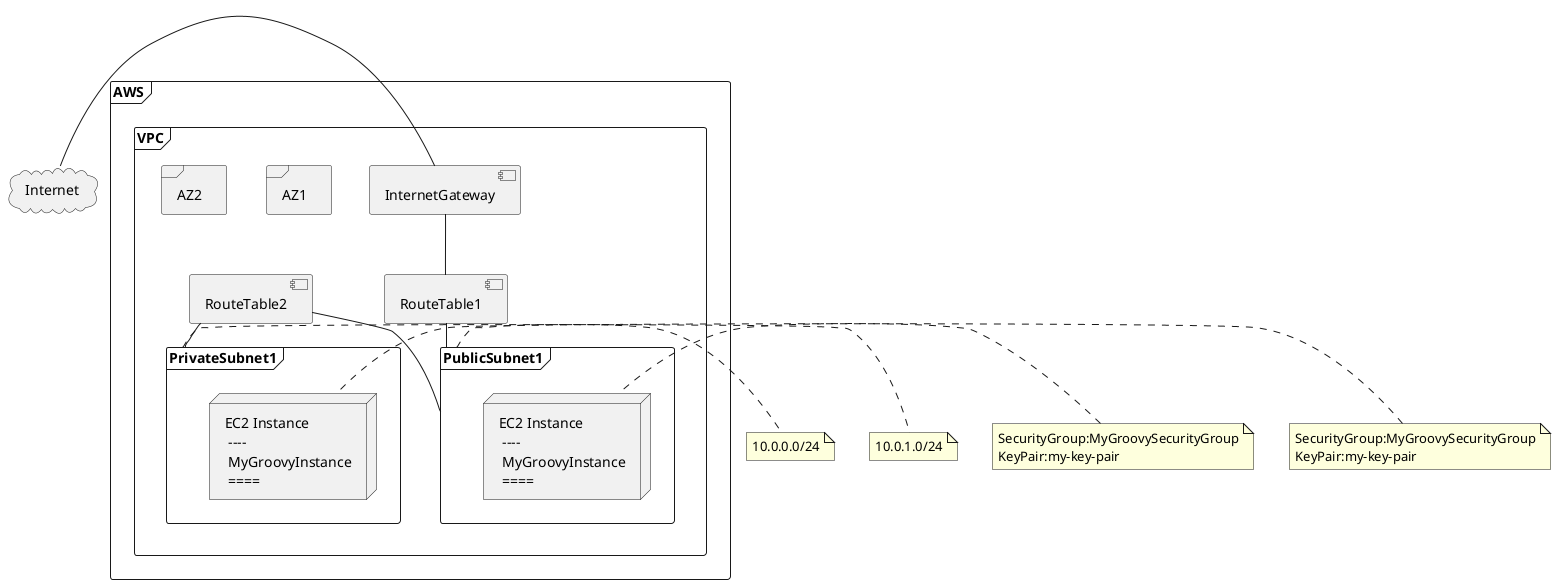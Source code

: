 @startuml
cloud Internet
frame "AWS" {
frame "VPC" {
    Internet - [InternetGateway]
    [InternetGateway] -- [RouteTable1]
    [RouteTable1] -- PublicSubnet1
    [RouteTable2] -- PublicSubnet1
    [RouteTable2] -- PrivateSubnet1
    frame "AZ1" {
      frame "PublicSubnet1" {
        node ec2_1 [
        EC2 Instance
         ----
         MyGroovyInstance
         ====
       ]
      }
    }
    frame "AZ2" {
      frame "PrivateSubnet1" {
        node ec2_2 [
        EC2 Instance
         ----
         MyGroovyInstance
         ====
       ]
      }
    }
}
}
note right of PublicSubnet1
  10.0.0.0/24
end note
note right of PrivateSubnet1
  10.0.1.0/24
end note
note left of ec2_1
  SecurityGroup:MyGroovySecurityGroup
  KeyPair:my-key-pair
end note
note left of ec2_2
  SecurityGroup:MyGroovySecurityGroup
  KeyPair:my-key-pair
end note
@enduml